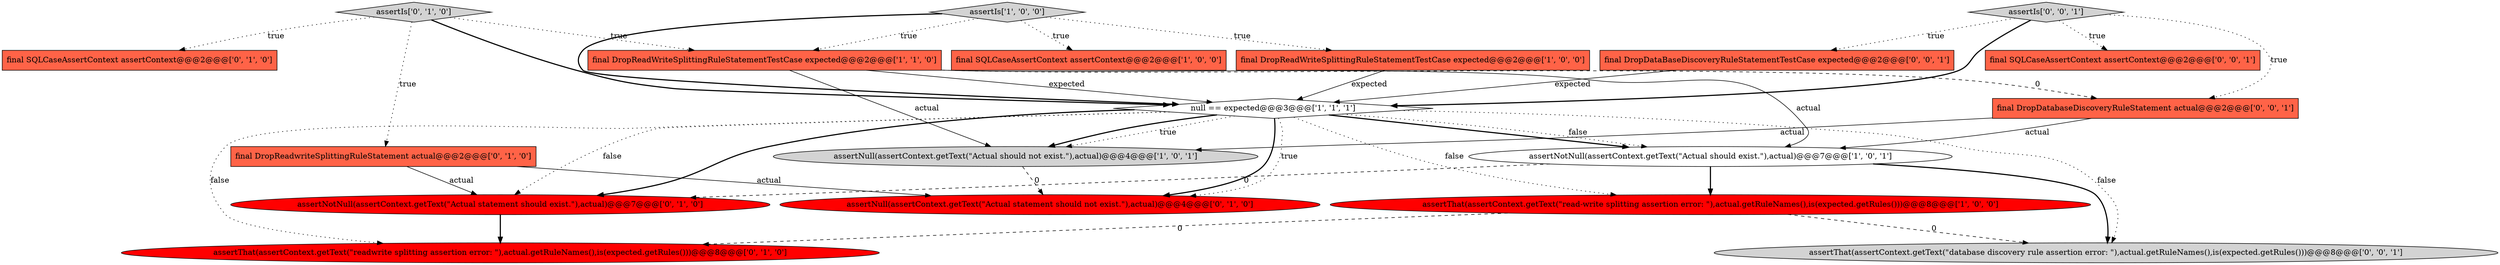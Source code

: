 digraph {
13 [style = filled, label = "final SQLCaseAssertContext assertContext@@@2@@@['0', '1', '0']", fillcolor = tomato, shape = box image = "AAA0AAABBB2BBB"];
10 [style = filled, label = "final DropReadwriteSplittingRuleStatement actual@@@2@@@['0', '1', '0']", fillcolor = tomato, shape = box image = "AAA0AAABBB2BBB"];
1 [style = filled, label = "final DropReadWriteSplittingRuleStatementTestCase expected@@@2@@@['1', '0', '0']", fillcolor = tomato, shape = box image = "AAA0AAABBB1BBB"];
2 [style = filled, label = "assertNotNull(assertContext.getText(\"Actual should exist.\"),actual)@@@7@@@['1', '0', '1']", fillcolor = white, shape = ellipse image = "AAA0AAABBB1BBB"];
11 [style = filled, label = "assertThat(assertContext.getText(\"readwrite splitting assertion error: \"),actual.getRuleNames(),is(expected.getRules()))@@@8@@@['0', '1', '0']", fillcolor = red, shape = ellipse image = "AAA1AAABBB2BBB"];
0 [style = filled, label = "assertThat(assertContext.getText(\"read-write splitting assertion error: \"),actual.getRuleNames(),is(expected.getRules()))@@@8@@@['1', '0', '0']", fillcolor = red, shape = ellipse image = "AAA1AAABBB1BBB"];
3 [style = filled, label = "final SQLCaseAssertContext assertContext@@@2@@@['1', '0', '0']", fillcolor = tomato, shape = box image = "AAA0AAABBB1BBB"];
12 [style = filled, label = "assertIs['0', '1', '0']", fillcolor = lightgray, shape = diamond image = "AAA0AAABBB2BBB"];
4 [style = filled, label = "assertIs['1', '0', '0']", fillcolor = lightgray, shape = diamond image = "AAA0AAABBB1BBB"];
5 [style = filled, label = "final DropReadWriteSplittingRuleStatementTestCase expected@@@2@@@['1', '1', '0']", fillcolor = tomato, shape = box image = "AAA0AAABBB1BBB"];
6 [style = filled, label = "assertNull(assertContext.getText(\"Actual should not exist.\"),actual)@@@4@@@['1', '0', '1']", fillcolor = lightgray, shape = ellipse image = "AAA0AAABBB1BBB"];
9 [style = filled, label = "assertNotNull(assertContext.getText(\"Actual statement should exist.\"),actual)@@@7@@@['0', '1', '0']", fillcolor = red, shape = ellipse image = "AAA1AAABBB2BBB"];
8 [style = filled, label = "assertNull(assertContext.getText(\"Actual statement should not exist.\"),actual)@@@4@@@['0', '1', '0']", fillcolor = red, shape = ellipse image = "AAA1AAABBB2BBB"];
14 [style = filled, label = "assertIs['0', '0', '1']", fillcolor = lightgray, shape = diamond image = "AAA0AAABBB3BBB"];
16 [style = filled, label = "final DropDataBaseDiscoveryRuleStatementTestCase expected@@@2@@@['0', '0', '1']", fillcolor = tomato, shape = box image = "AAA0AAABBB3BBB"];
17 [style = filled, label = "final SQLCaseAssertContext assertContext@@@2@@@['0', '0', '1']", fillcolor = tomato, shape = box image = "AAA0AAABBB3BBB"];
15 [style = filled, label = "assertThat(assertContext.getText(\"database discovery rule assertion error: \"),actual.getRuleNames(),is(expected.getRules()))@@@8@@@['0', '0', '1']", fillcolor = lightgray, shape = ellipse image = "AAA0AAABBB3BBB"];
18 [style = filled, label = "final DropDatabaseDiscoveryRuleStatement actual@@@2@@@['0', '0', '1']", fillcolor = tomato, shape = box image = "AAA0AAABBB3BBB"];
7 [style = filled, label = "null == expected@@@3@@@['1', '1', '1']", fillcolor = white, shape = diamond image = "AAA0AAABBB1BBB"];
4->5 [style = dotted, label="true"];
7->6 [style = dotted, label="true"];
6->8 [style = dashed, label="0"];
5->2 [style = solid, label="actual"];
9->11 [style = bold, label=""];
4->1 [style = dotted, label="true"];
5->7 [style = solid, label="expected"];
5->6 [style = solid, label="actual"];
1->7 [style = solid, label="expected"];
10->9 [style = solid, label="actual"];
0->15 [style = dashed, label="0"];
0->11 [style = dashed, label="0"];
7->11 [style = dotted, label="false"];
7->9 [style = dotted, label="false"];
5->18 [style = dashed, label="0"];
18->6 [style = solid, label="actual"];
7->8 [style = bold, label=""];
12->7 [style = bold, label=""];
4->7 [style = bold, label=""];
18->2 [style = solid, label="actual"];
14->7 [style = bold, label=""];
14->16 [style = dotted, label="true"];
14->17 [style = dotted, label="true"];
7->9 [style = bold, label=""];
7->0 [style = dotted, label="false"];
12->13 [style = dotted, label="true"];
2->0 [style = bold, label=""];
4->3 [style = dotted, label="true"];
12->10 [style = dotted, label="true"];
10->8 [style = solid, label="actual"];
12->5 [style = dotted, label="true"];
2->9 [style = dashed, label="0"];
7->2 [style = bold, label=""];
7->6 [style = bold, label=""];
2->15 [style = bold, label=""];
16->7 [style = solid, label="expected"];
7->2 [style = dotted, label="false"];
7->8 [style = dotted, label="true"];
7->15 [style = dotted, label="false"];
14->18 [style = dotted, label="true"];
}
